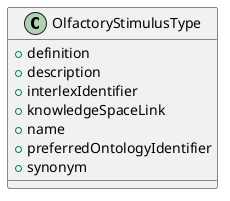 @startuml
class OlfactoryStimulusType {
+definition
+description
+interlexIdentifier
+knowledgeSpaceLink
+name
+preferredOntologyIdentifier
+synonym

}

@enduml